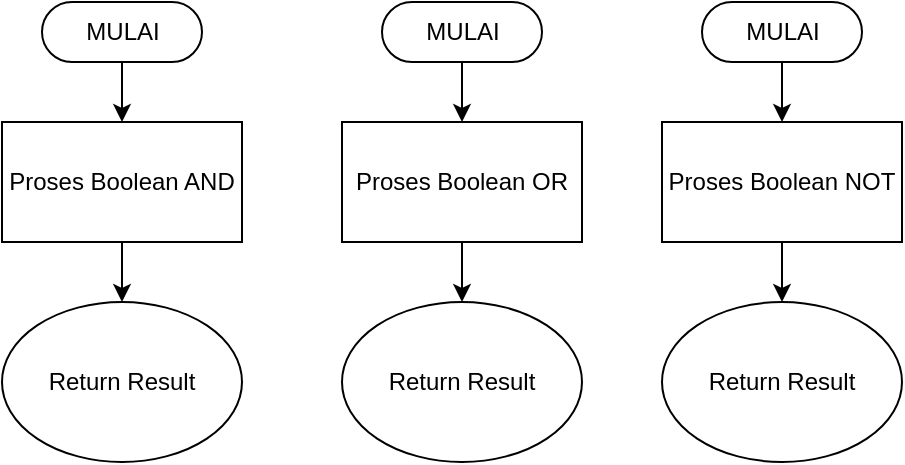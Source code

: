 <mxfile version="12.2.2" type="device" pages="1"><diagram id="qQRZy5vCop84TTNGjVuG" name="Page-1"><mxGraphModel dx="948" dy="619" grid="1" gridSize="10" guides="1" tooltips="1" connect="1" arrows="1" fold="1" page="1" pageScale="1" pageWidth="850" pageHeight="1100" math="0" shadow="0"><root><mxCell id="0"/><mxCell id="1" parent="0"/><mxCell id="t0xWRvEaYIzDBc22h_4F-4" value="" style="edgeStyle=orthogonalEdgeStyle;rounded=0;orthogonalLoop=1;jettySize=auto;html=1;" edge="1" parent="1" source="t0xWRvEaYIzDBc22h_4F-1" target="t0xWRvEaYIzDBc22h_4F-2"><mxGeometry relative="1" as="geometry"/></mxCell><mxCell id="t0xWRvEaYIzDBc22h_4F-1" value="MULAI" style="html=1;dashed=0;whitespace=wrap;shape=mxgraph.dfd.start" vertex="1" parent="1"><mxGeometry x="360" y="10" width="80" height="30" as="geometry"/></mxCell><mxCell id="t0xWRvEaYIzDBc22h_4F-5" value="" style="edgeStyle=orthogonalEdgeStyle;rounded=0;orthogonalLoop=1;jettySize=auto;html=1;" edge="1" parent="1" source="t0xWRvEaYIzDBc22h_4F-2" target="t0xWRvEaYIzDBc22h_4F-3"><mxGeometry relative="1" as="geometry"/></mxCell><mxCell id="t0xWRvEaYIzDBc22h_4F-2" value="Proses Boolean AND" style="rounded=0;whiteSpace=wrap;html=1;" vertex="1" parent="1"><mxGeometry x="340" y="70" width="120" height="60" as="geometry"/></mxCell><mxCell id="t0xWRvEaYIzDBc22h_4F-3" value="Return Result" style="ellipse;whiteSpace=wrap;html=1;" vertex="1" parent="1"><mxGeometry x="340" y="160" width="120" height="80" as="geometry"/></mxCell><mxCell id="t0xWRvEaYIzDBc22h_4F-7" value="" style="edgeStyle=orthogonalEdgeStyle;rounded=0;orthogonalLoop=1;jettySize=auto;html=1;" edge="1" parent="1" source="t0xWRvEaYIzDBc22h_4F-8" target="t0xWRvEaYIzDBc22h_4F-10"><mxGeometry relative="1" as="geometry"/></mxCell><mxCell id="t0xWRvEaYIzDBc22h_4F-8" value="MULAI" style="html=1;dashed=0;whitespace=wrap;shape=mxgraph.dfd.start" vertex="1" parent="1"><mxGeometry x="530" y="10" width="80" height="30" as="geometry"/></mxCell><mxCell id="t0xWRvEaYIzDBc22h_4F-9" value="" style="edgeStyle=orthogonalEdgeStyle;rounded=0;orthogonalLoop=1;jettySize=auto;html=1;" edge="1" parent="1" source="t0xWRvEaYIzDBc22h_4F-10" target="t0xWRvEaYIzDBc22h_4F-11"><mxGeometry relative="1" as="geometry"/></mxCell><mxCell id="t0xWRvEaYIzDBc22h_4F-10" value="Proses Boolean OR" style="rounded=0;whiteSpace=wrap;html=1;" vertex="1" parent="1"><mxGeometry x="510" y="70" width="120" height="60" as="geometry"/></mxCell><mxCell id="t0xWRvEaYIzDBc22h_4F-11" value="Return Result" style="ellipse;whiteSpace=wrap;html=1;" vertex="1" parent="1"><mxGeometry x="510" y="160" width="120" height="80" as="geometry"/></mxCell><mxCell id="t0xWRvEaYIzDBc22h_4F-12" value="" style="edgeStyle=orthogonalEdgeStyle;rounded=0;orthogonalLoop=1;jettySize=auto;html=1;" edge="1" parent="1" source="t0xWRvEaYIzDBc22h_4F-13" target="t0xWRvEaYIzDBc22h_4F-15"><mxGeometry relative="1" as="geometry"/></mxCell><mxCell id="t0xWRvEaYIzDBc22h_4F-13" value="MULAI" style="html=1;dashed=0;whitespace=wrap;shape=mxgraph.dfd.start" vertex="1" parent="1"><mxGeometry x="690" y="10" width="80" height="30" as="geometry"/></mxCell><mxCell id="t0xWRvEaYIzDBc22h_4F-14" value="" style="edgeStyle=orthogonalEdgeStyle;rounded=0;orthogonalLoop=1;jettySize=auto;html=1;" edge="1" parent="1" source="t0xWRvEaYIzDBc22h_4F-15" target="t0xWRvEaYIzDBc22h_4F-16"><mxGeometry relative="1" as="geometry"/></mxCell><mxCell id="t0xWRvEaYIzDBc22h_4F-15" value="Proses Boolean NOT" style="rounded=0;whiteSpace=wrap;html=1;" vertex="1" parent="1"><mxGeometry x="670" y="70" width="120" height="60" as="geometry"/></mxCell><mxCell id="t0xWRvEaYIzDBc22h_4F-16" value="Return Result" style="ellipse;whiteSpace=wrap;html=1;" vertex="1" parent="1"><mxGeometry x="670" y="160" width="120" height="80" as="geometry"/></mxCell></root></mxGraphModel></diagram></mxfile>
